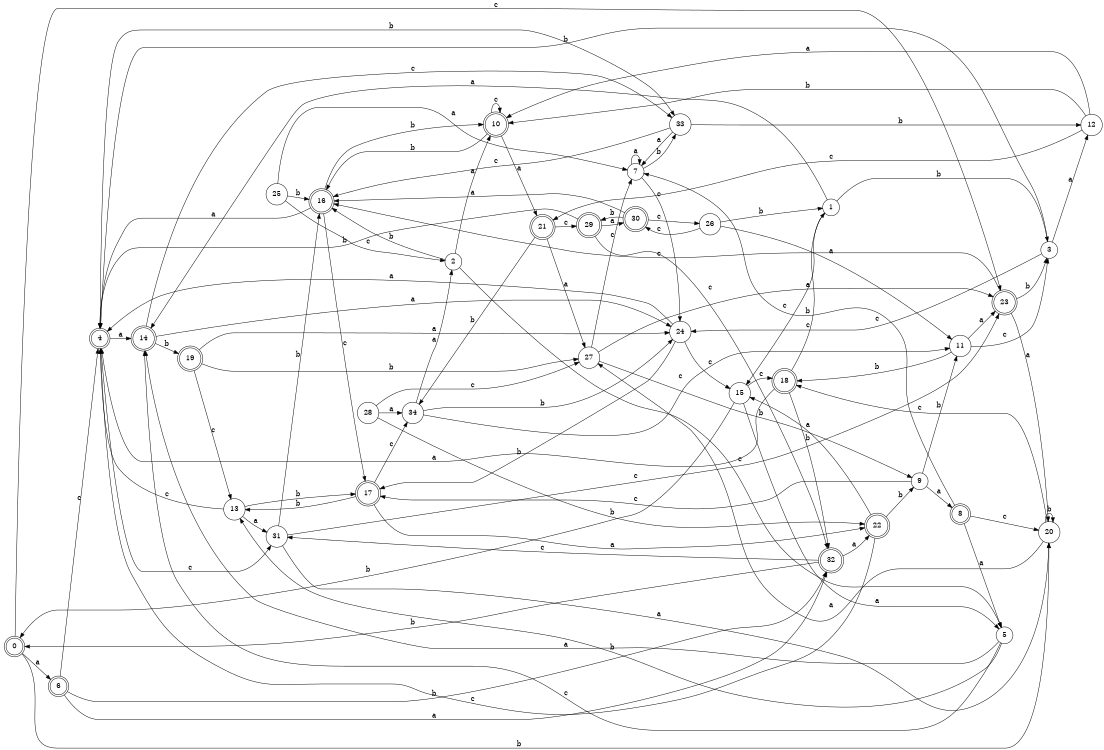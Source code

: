 digraph n28_5 {
__start0 [label="" shape="none"];

rankdir=LR;
size="8,5";

s0 [style="rounded,filled", color="black", fillcolor="white" shape="doublecircle", label="0"];
s1 [style="filled", color="black", fillcolor="white" shape="circle", label="1"];
s2 [style="filled", color="black", fillcolor="white" shape="circle", label="2"];
s3 [style="filled", color="black", fillcolor="white" shape="circle", label="3"];
s4 [style="rounded,filled", color="black", fillcolor="white" shape="doublecircle", label="4"];
s5 [style="filled", color="black", fillcolor="white" shape="circle", label="5"];
s6 [style="rounded,filled", color="black", fillcolor="white" shape="doublecircle", label="6"];
s7 [style="filled", color="black", fillcolor="white" shape="circle", label="7"];
s8 [style="rounded,filled", color="black", fillcolor="white" shape="doublecircle", label="8"];
s9 [style="filled", color="black", fillcolor="white" shape="circle", label="9"];
s10 [style="rounded,filled", color="black", fillcolor="white" shape="doublecircle", label="10"];
s11 [style="filled", color="black", fillcolor="white" shape="circle", label="11"];
s12 [style="filled", color="black", fillcolor="white" shape="circle", label="12"];
s13 [style="filled", color="black", fillcolor="white" shape="circle", label="13"];
s14 [style="rounded,filled", color="black", fillcolor="white" shape="doublecircle", label="14"];
s15 [style="filled", color="black", fillcolor="white" shape="circle", label="15"];
s16 [style="rounded,filled", color="black", fillcolor="white" shape="doublecircle", label="16"];
s17 [style="rounded,filled", color="black", fillcolor="white" shape="doublecircle", label="17"];
s18 [style="rounded,filled", color="black", fillcolor="white" shape="doublecircle", label="18"];
s19 [style="rounded,filled", color="black", fillcolor="white" shape="doublecircle", label="19"];
s20 [style="filled", color="black", fillcolor="white" shape="circle", label="20"];
s21 [style="rounded,filled", color="black", fillcolor="white" shape="doublecircle", label="21"];
s22 [style="rounded,filled", color="black", fillcolor="white" shape="doublecircle", label="22"];
s23 [style="rounded,filled", color="black", fillcolor="white" shape="doublecircle", label="23"];
s24 [style="filled", color="black", fillcolor="white" shape="circle", label="24"];
s25 [style="filled", color="black", fillcolor="white" shape="circle", label="25"];
s26 [style="filled", color="black", fillcolor="white" shape="circle", label="26"];
s27 [style="filled", color="black", fillcolor="white" shape="circle", label="27"];
s28 [style="filled", color="black", fillcolor="white" shape="circle", label="28"];
s29 [style="rounded,filled", color="black", fillcolor="white" shape="doublecircle", label="29"];
s30 [style="rounded,filled", color="black", fillcolor="white" shape="doublecircle", label="30"];
s31 [style="filled", color="black", fillcolor="white" shape="circle", label="31"];
s32 [style="rounded,filled", color="black", fillcolor="white" shape="doublecircle", label="32"];
s33 [style="filled", color="black", fillcolor="white" shape="circle", label="33"];
s34 [style="filled", color="black", fillcolor="white" shape="circle", label="34"];
s0 -> s6 [label="a"];
s0 -> s20 [label="b"];
s0 -> s23 [label="c"];
s1 -> s14 [label="a"];
s1 -> s3 [label="b"];
s1 -> s15 [label="c"];
s2 -> s10 [label="a"];
s2 -> s16 [label="b"];
s2 -> s5 [label="c"];
s3 -> s12 [label="a"];
s3 -> s4 [label="b"];
s3 -> s24 [label="c"];
s4 -> s14 [label="a"];
s4 -> s33 [label="b"];
s4 -> s31 [label="c"];
s5 -> s14 [label="a"];
s5 -> s13 [label="b"];
s5 -> s14 [label="c"];
s6 -> s32 [label="a"];
s6 -> s32 [label="b"];
s6 -> s4 [label="c"];
s7 -> s7 [label="a"];
s7 -> s33 [label="b"];
s7 -> s24 [label="c"];
s8 -> s5 [label="a"];
s8 -> s7 [label="b"];
s8 -> s20 [label="c"];
s9 -> s8 [label="a"];
s9 -> s11 [label="b"];
s9 -> s17 [label="c"];
s10 -> s21 [label="a"];
s10 -> s16 [label="b"];
s10 -> s10 [label="c"];
s11 -> s23 [label="a"];
s11 -> s18 [label="b"];
s11 -> s3 [label="c"];
s12 -> s10 [label="a"];
s12 -> s10 [label="b"];
s12 -> s21 [label="c"];
s13 -> s31 [label="a"];
s13 -> s17 [label="b"];
s13 -> s4 [label="c"];
s14 -> s24 [label="a"];
s14 -> s19 [label="b"];
s14 -> s33 [label="c"];
s15 -> s5 [label="a"];
s15 -> s0 [label="b"];
s15 -> s18 [label="c"];
s16 -> s4 [label="a"];
s16 -> s10 [label="b"];
s16 -> s17 [label="c"];
s17 -> s22 [label="a"];
s17 -> s13 [label="b"];
s17 -> s34 [label="c"];
s18 -> s4 [label="a"];
s18 -> s32 [label="b"];
s18 -> s1 [label="c"];
s19 -> s24 [label="a"];
s19 -> s27 [label="b"];
s19 -> s13 [label="c"];
s20 -> s27 [label="a"];
s20 -> s20 [label="b"];
s20 -> s18 [label="c"];
s21 -> s27 [label="a"];
s21 -> s34 [label="b"];
s21 -> s29 [label="c"];
s22 -> s15 [label="a"];
s22 -> s9 [label="b"];
s22 -> s4 [label="c"];
s23 -> s20 [label="a"];
s23 -> s3 [label="b"];
s23 -> s16 [label="c"];
s24 -> s4 [label="a"];
s24 -> s17 [label="b"];
s24 -> s15 [label="c"];
s25 -> s7 [label="a"];
s25 -> s16 [label="b"];
s25 -> s2 [label="c"];
s26 -> s11 [label="a"];
s26 -> s1 [label="b"];
s26 -> s30 [label="c"];
s27 -> s23 [label="a"];
s27 -> s9 [label="b"];
s27 -> s7 [label="c"];
s28 -> s34 [label="a"];
s28 -> s22 [label="b"];
s28 -> s27 [label="c"];
s29 -> s30 [label="a"];
s29 -> s4 [label="b"];
s29 -> s32 [label="c"];
s30 -> s16 [label="a"];
s30 -> s29 [label="b"];
s30 -> s26 [label="c"];
s31 -> s20 [label="a"];
s31 -> s16 [label="b"];
s31 -> s23 [label="c"];
s32 -> s22 [label="a"];
s32 -> s0 [label="b"];
s32 -> s31 [label="c"];
s33 -> s7 [label="a"];
s33 -> s12 [label="b"];
s33 -> s16 [label="c"];
s34 -> s2 [label="a"];
s34 -> s24 [label="b"];
s34 -> s11 [label="c"];

}